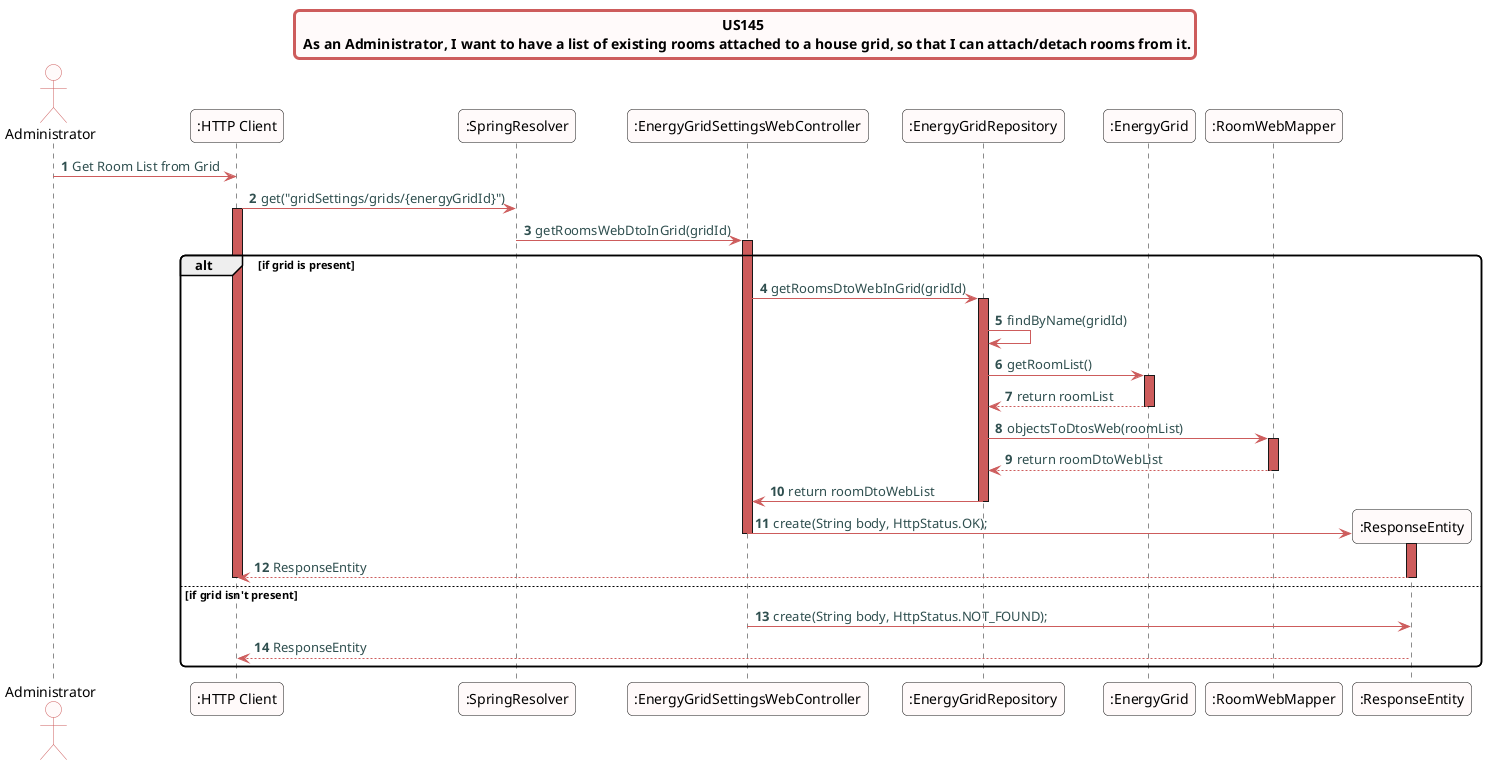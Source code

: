 @startuml
skinparam titleBorderRoundCorner 10
skinparam titleBorderThickness 3
skinparam titleBorderColor indianred
skinparam titleBackgroundColor snow
skinparam FontName quicksand

skinparam actor {
  BorderColor indianred
  backgroundColor Snow
  }

skinparam sequence {
  LifeLineBackgroundColor indianred
  ParticipantBackgroundColor snow
}

skinparam roundcorner 10

skinparam component {
  arrowThickness 1
  ArrowFontName Verdana
  ArrowColor indianred
  ArrowFontColor darkslategrey
}

title US145 \n As an Administrator, I want to have a list of existing rooms attached to a house grid, so that I can attach/detach rooms from it.
autonumber
actor "Administrator"
"Administrator" -> ":HTTP Client":  Get Room List from Grid
":HTTP Client" -> ":SpringResolver": get("gridSettings/grids/{energyGridId}")
activate ":HTTP Client"
":SpringResolver" -> ":EnergyGridSettingsWebController": getRoomsWebDtoInGrid(gridId)
activate ":EnergyGridSettingsWebController"
alt if grid is present
":EnergyGridSettingsWebController" -> ":EnergyGridRepository": getRoomsDtoWebInGrid(gridId)
activate ":EnergyGridRepository"
":EnergyGridRepository" -> ":EnergyGridRepository": findByName(gridId)
":EnergyGridRepository" -> ":EnergyGrid": getRoomList()
activate ":EnergyGrid"
":EnergyGrid" --> ":EnergyGridRepository" : return roomList
deactivate ":EnergyGrid"
":EnergyGridRepository" -> ":RoomWebMapper": objectsToDtosWeb(roomList)
activate ":RoomWebMapper"
":RoomWebMapper" --> ":EnergyGridRepository" : return roomDtoWebList
deactivate ":RoomWebMapper"
":EnergyGridRepository" -> ":EnergyGridSettingsWebController" : return roomDtoWebList
deactivate ":EnergyGridRepository"
create ":ResponseEntity"
":EnergyGridSettingsWebController" -> ":ResponseEntity": create(String body, HttpStatus.OK);
activate ":ResponseEntity"
deactivate ":EnergyGridSettingsWebController"
":ResponseEntity" --> ":HTTP Client": ResponseEntity
deactivate ":ResponseEntity"
deactivate ":HTTP Client"
else if grid isn't present
":EnergyGridSettingsWebController" -> ":ResponseEntity": create(String body, HttpStatus.NOT_FOUND);
":ResponseEntity" --> ":HTTP Client": ResponseEntity
end
@enduml